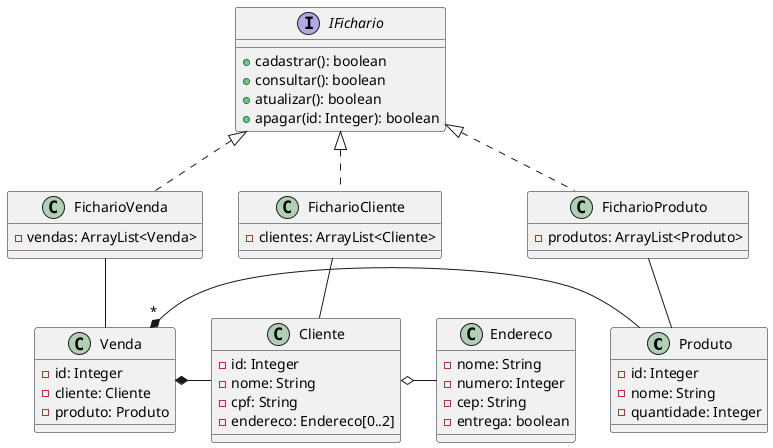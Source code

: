 /'
Desenvolva o diagrama de classes de um software para controle de cobrança e entrega de
produtos. Seu software deverá ser capaz de cadastrar os clientes da empresa, os produtos e
a venda efetivada. Um cliente poderá ter dois endereços, um de entrega dos produtos e
outro de cobrança.
'/
@startuml q03

class Produto{
    -id: Integer
    -nome: String
    -quantidade: Integer
}

class Endereco{
    -nome: String
    -numero: Integer
    -cep: String
    -entrega: boolean
}

class Cliente{
    -id: Integer
    -nome: String
    -cpf: String
    -endereco: Endereco[0..2]
}

interface IFichario{
    +cadastrar(): boolean
    +consultar(): boolean
    +atualizar(): boolean
    +apagar(id: Integer): boolean
}

class FicharioCliente{
    -clientes: ArrayList<Cliente>
}

class FicharioProduto{
    -produtos: ArrayList<Produto>
}

class FicharioVenda{
    -vendas: ArrayList<Venda>
}

class Venda{
    -id: Integer
    -cliente: Cliente
    -produto: Produto
}


IFichario <|.. FicharioCliente
IFichario <|.. FicharioProduto
IFichario <|.. FicharioVenda
FicharioCliente -- Cliente
FicharioProduto -- Produto
FicharioVenda -- Venda
Cliente  o-  Endereco
Venda   *-  Cliente
Venda  "*" *-  Produto
@enduml